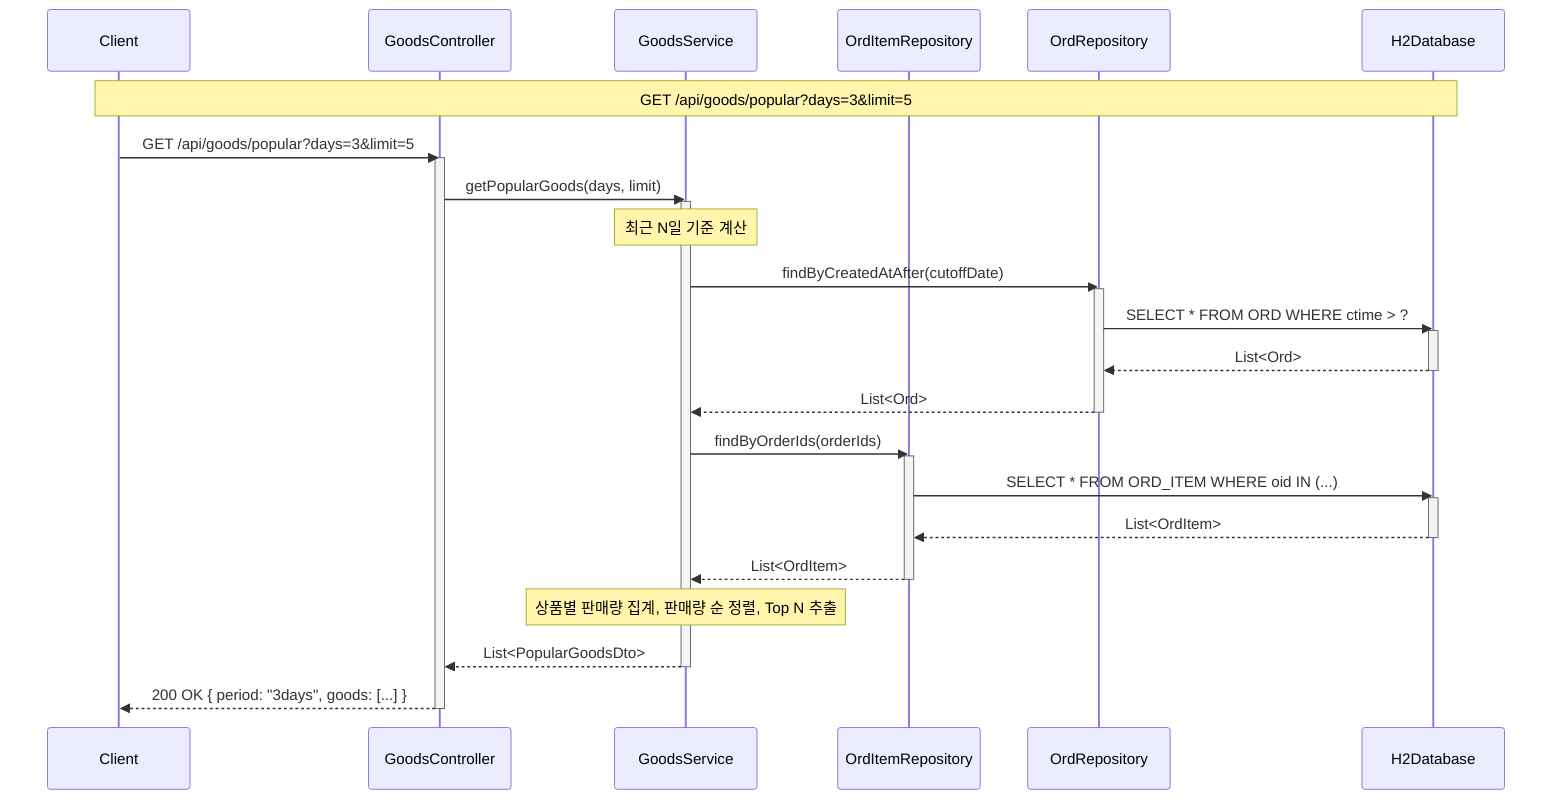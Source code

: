 sequenceDiagram
    participant Client
    participant GoodsController
    participant GoodsService
    participant OrdItemRepository
    participant OrdRepository
    participant H2Database

    Note over Client,H2Database: GET /api/goods/popular?days=3&limit=5

    Client->>GoodsController: GET /api/goods/popular?days=3&limit=5
    activate GoodsController

    GoodsController->>GoodsService: getPopularGoods(days, limit)
    activate GoodsService

    Note over GoodsService: 최근 N일 기준 계산

    GoodsService->>OrdRepository: findByCreatedAtAfter(cutoffDate)
    activate OrdRepository
    OrdRepository->>H2Database: SELECT * FROM ORD WHERE ctime > ?
    activate H2Database
    H2Database-->>OrdRepository: List<Ord>
    deactivate H2Database
    OrdRepository-->>GoodsService: List<Ord>
    deactivate OrdRepository

    GoodsService->>OrdItemRepository: findByOrderIds(orderIds)
    activate OrdItemRepository
    OrdItemRepository->>H2Database: SELECT * FROM ORD_ITEM WHERE oid IN (...)
    activate H2Database
    H2Database-->>OrdItemRepository: List<OrdItem>
    deactivate H2Database
    OrdItemRepository-->>GoodsService: List<OrdItem>
    deactivate OrdItemRepository

    Note over GoodsService: 상품별 판매량 집계, 판매량 순 정렬, Top N 추출

    GoodsService-->>GoodsController: List<PopularGoodsDto>
    deactivate GoodsService

    GoodsController-->>Client: 200 OK { period: "3days", goods: [...] }
    deactivate GoodsController